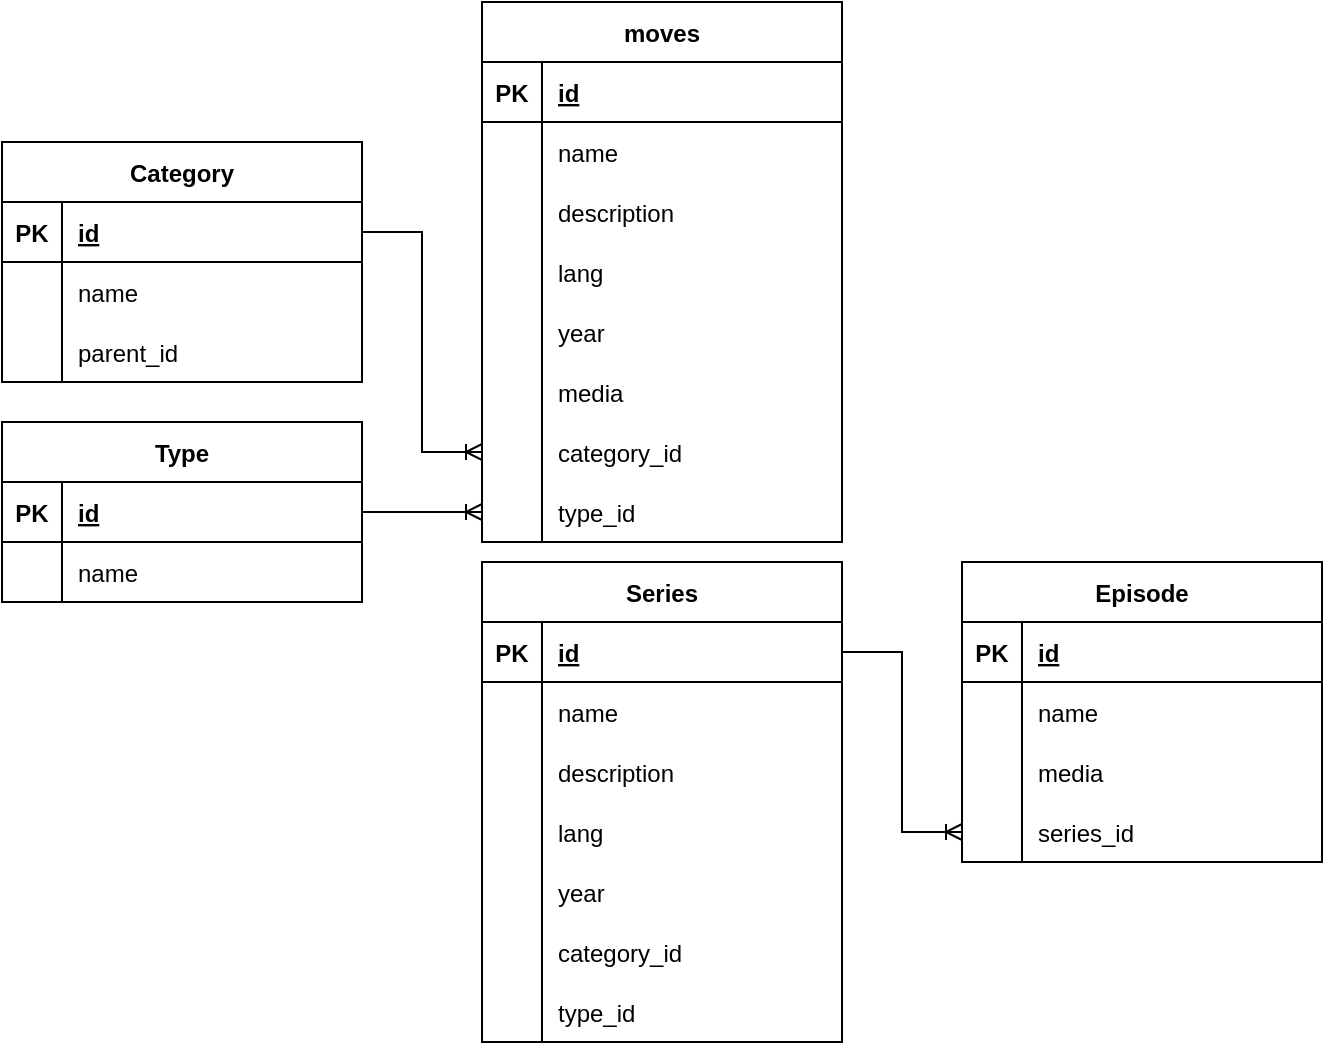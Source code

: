 <mxfile version="20.8.10" type="github">
  <diagram name="Page-1" id="0BNqizTZ5nPdXGqGY8BK">
    <mxGraphModel dx="744" dy="401" grid="1" gridSize="10" guides="1" tooltips="1" connect="1" arrows="1" fold="1" page="1" pageScale="1" pageWidth="850" pageHeight="1100" math="0" shadow="0">
      <root>
        <mxCell id="0" />
        <mxCell id="1" parent="0" />
        <mxCell id="CDr42rlh5qx3BDgRopnY-1" value="moves" style="shape=table;startSize=30;container=1;collapsible=1;childLayout=tableLayout;fixedRows=1;rowLines=0;fontStyle=1;align=center;resizeLast=1;" vertex="1" parent="1">
          <mxGeometry x="360" y="160" width="180" height="270" as="geometry" />
        </mxCell>
        <mxCell id="CDr42rlh5qx3BDgRopnY-2" value="" style="shape=tableRow;horizontal=0;startSize=0;swimlaneHead=0;swimlaneBody=0;fillColor=none;collapsible=0;dropTarget=0;points=[[0,0.5],[1,0.5]];portConstraint=eastwest;top=0;left=0;right=0;bottom=1;" vertex="1" parent="CDr42rlh5qx3BDgRopnY-1">
          <mxGeometry y="30" width="180" height="30" as="geometry" />
        </mxCell>
        <mxCell id="CDr42rlh5qx3BDgRopnY-3" value="PK" style="shape=partialRectangle;connectable=0;fillColor=none;top=0;left=0;bottom=0;right=0;fontStyle=1;overflow=hidden;" vertex="1" parent="CDr42rlh5qx3BDgRopnY-2">
          <mxGeometry width="30" height="30" as="geometry">
            <mxRectangle width="30" height="30" as="alternateBounds" />
          </mxGeometry>
        </mxCell>
        <mxCell id="CDr42rlh5qx3BDgRopnY-4" value="id" style="shape=partialRectangle;connectable=0;fillColor=none;top=0;left=0;bottom=0;right=0;align=left;spacingLeft=6;fontStyle=5;overflow=hidden;" vertex="1" parent="CDr42rlh5qx3BDgRopnY-2">
          <mxGeometry x="30" width="150" height="30" as="geometry">
            <mxRectangle width="150" height="30" as="alternateBounds" />
          </mxGeometry>
        </mxCell>
        <mxCell id="CDr42rlh5qx3BDgRopnY-5" value="" style="shape=tableRow;horizontal=0;startSize=0;swimlaneHead=0;swimlaneBody=0;fillColor=none;collapsible=0;dropTarget=0;points=[[0,0.5],[1,0.5]];portConstraint=eastwest;top=0;left=0;right=0;bottom=0;" vertex="1" parent="CDr42rlh5qx3BDgRopnY-1">
          <mxGeometry y="60" width="180" height="30" as="geometry" />
        </mxCell>
        <mxCell id="CDr42rlh5qx3BDgRopnY-6" value="" style="shape=partialRectangle;connectable=0;fillColor=none;top=0;left=0;bottom=0;right=0;editable=1;overflow=hidden;" vertex="1" parent="CDr42rlh5qx3BDgRopnY-5">
          <mxGeometry width="30" height="30" as="geometry">
            <mxRectangle width="30" height="30" as="alternateBounds" />
          </mxGeometry>
        </mxCell>
        <mxCell id="CDr42rlh5qx3BDgRopnY-7" value="name" style="shape=partialRectangle;connectable=0;fillColor=none;top=0;left=0;bottom=0;right=0;align=left;spacingLeft=6;overflow=hidden;" vertex="1" parent="CDr42rlh5qx3BDgRopnY-5">
          <mxGeometry x="30" width="150" height="30" as="geometry">
            <mxRectangle width="150" height="30" as="alternateBounds" />
          </mxGeometry>
        </mxCell>
        <mxCell id="CDr42rlh5qx3BDgRopnY-8" value="" style="shape=tableRow;horizontal=0;startSize=0;swimlaneHead=0;swimlaneBody=0;fillColor=none;collapsible=0;dropTarget=0;points=[[0,0.5],[1,0.5]];portConstraint=eastwest;top=0;left=0;right=0;bottom=0;" vertex="1" parent="CDr42rlh5qx3BDgRopnY-1">
          <mxGeometry y="90" width="180" height="30" as="geometry" />
        </mxCell>
        <mxCell id="CDr42rlh5qx3BDgRopnY-9" value="" style="shape=partialRectangle;connectable=0;fillColor=none;top=0;left=0;bottom=0;right=0;editable=1;overflow=hidden;" vertex="1" parent="CDr42rlh5qx3BDgRopnY-8">
          <mxGeometry width="30" height="30" as="geometry">
            <mxRectangle width="30" height="30" as="alternateBounds" />
          </mxGeometry>
        </mxCell>
        <mxCell id="CDr42rlh5qx3BDgRopnY-10" value="description" style="shape=partialRectangle;connectable=0;fillColor=none;top=0;left=0;bottom=0;right=0;align=left;spacingLeft=6;overflow=hidden;" vertex="1" parent="CDr42rlh5qx3BDgRopnY-8">
          <mxGeometry x="30" width="150" height="30" as="geometry">
            <mxRectangle width="150" height="30" as="alternateBounds" />
          </mxGeometry>
        </mxCell>
        <mxCell id="CDr42rlh5qx3BDgRopnY-11" value="" style="shape=tableRow;horizontal=0;startSize=0;swimlaneHead=0;swimlaneBody=0;fillColor=none;collapsible=0;dropTarget=0;points=[[0,0.5],[1,0.5]];portConstraint=eastwest;top=0;left=0;right=0;bottom=0;" vertex="1" parent="CDr42rlh5qx3BDgRopnY-1">
          <mxGeometry y="120" width="180" height="30" as="geometry" />
        </mxCell>
        <mxCell id="CDr42rlh5qx3BDgRopnY-12" value="" style="shape=partialRectangle;connectable=0;fillColor=none;top=0;left=0;bottom=0;right=0;editable=1;overflow=hidden;" vertex="1" parent="CDr42rlh5qx3BDgRopnY-11">
          <mxGeometry width="30" height="30" as="geometry">
            <mxRectangle width="30" height="30" as="alternateBounds" />
          </mxGeometry>
        </mxCell>
        <mxCell id="CDr42rlh5qx3BDgRopnY-13" value="lang" style="shape=partialRectangle;connectable=0;fillColor=none;top=0;left=0;bottom=0;right=0;align=left;spacingLeft=6;overflow=hidden;" vertex="1" parent="CDr42rlh5qx3BDgRopnY-11">
          <mxGeometry x="30" width="150" height="30" as="geometry">
            <mxRectangle width="150" height="30" as="alternateBounds" />
          </mxGeometry>
        </mxCell>
        <mxCell id="CDr42rlh5qx3BDgRopnY-37" value="" style="shape=tableRow;horizontal=0;startSize=0;swimlaneHead=0;swimlaneBody=0;fillColor=none;collapsible=0;dropTarget=0;points=[[0,0.5],[1,0.5]];portConstraint=eastwest;top=0;left=0;right=0;bottom=0;" vertex="1" parent="CDr42rlh5qx3BDgRopnY-1">
          <mxGeometry y="150" width="180" height="30" as="geometry" />
        </mxCell>
        <mxCell id="CDr42rlh5qx3BDgRopnY-38" value="" style="shape=partialRectangle;connectable=0;fillColor=none;top=0;left=0;bottom=0;right=0;editable=1;overflow=hidden;" vertex="1" parent="CDr42rlh5qx3BDgRopnY-37">
          <mxGeometry width="30" height="30" as="geometry">
            <mxRectangle width="30" height="30" as="alternateBounds" />
          </mxGeometry>
        </mxCell>
        <mxCell id="CDr42rlh5qx3BDgRopnY-39" value="year" style="shape=partialRectangle;connectable=0;fillColor=none;top=0;left=0;bottom=0;right=0;align=left;spacingLeft=6;overflow=hidden;" vertex="1" parent="CDr42rlh5qx3BDgRopnY-37">
          <mxGeometry x="30" width="150" height="30" as="geometry">
            <mxRectangle width="150" height="30" as="alternateBounds" />
          </mxGeometry>
        </mxCell>
        <mxCell id="CDr42rlh5qx3BDgRopnY-40" value="" style="shape=tableRow;horizontal=0;startSize=0;swimlaneHead=0;swimlaneBody=0;fillColor=none;collapsible=0;dropTarget=0;points=[[0,0.5],[1,0.5]];portConstraint=eastwest;top=0;left=0;right=0;bottom=0;" vertex="1" parent="CDr42rlh5qx3BDgRopnY-1">
          <mxGeometry y="180" width="180" height="30" as="geometry" />
        </mxCell>
        <mxCell id="CDr42rlh5qx3BDgRopnY-41" value="" style="shape=partialRectangle;connectable=0;fillColor=none;top=0;left=0;bottom=0;right=0;editable=1;overflow=hidden;" vertex="1" parent="CDr42rlh5qx3BDgRopnY-40">
          <mxGeometry width="30" height="30" as="geometry">
            <mxRectangle width="30" height="30" as="alternateBounds" />
          </mxGeometry>
        </mxCell>
        <mxCell id="CDr42rlh5qx3BDgRopnY-42" value="media" style="shape=partialRectangle;connectable=0;fillColor=none;top=0;left=0;bottom=0;right=0;align=left;spacingLeft=6;overflow=hidden;" vertex="1" parent="CDr42rlh5qx3BDgRopnY-40">
          <mxGeometry x="30" width="150" height="30" as="geometry">
            <mxRectangle width="150" height="30" as="alternateBounds" />
          </mxGeometry>
        </mxCell>
        <mxCell id="CDr42rlh5qx3BDgRopnY-43" value="" style="shape=tableRow;horizontal=0;startSize=0;swimlaneHead=0;swimlaneBody=0;fillColor=none;collapsible=0;dropTarget=0;points=[[0,0.5],[1,0.5]];portConstraint=eastwest;top=0;left=0;right=0;bottom=0;" vertex="1" parent="CDr42rlh5qx3BDgRopnY-1">
          <mxGeometry y="210" width="180" height="30" as="geometry" />
        </mxCell>
        <mxCell id="CDr42rlh5qx3BDgRopnY-44" value="" style="shape=partialRectangle;connectable=0;fillColor=none;top=0;left=0;bottom=0;right=0;editable=1;overflow=hidden;" vertex="1" parent="CDr42rlh5qx3BDgRopnY-43">
          <mxGeometry width="30" height="30" as="geometry">
            <mxRectangle width="30" height="30" as="alternateBounds" />
          </mxGeometry>
        </mxCell>
        <mxCell id="CDr42rlh5qx3BDgRopnY-45" value="category_id" style="shape=partialRectangle;connectable=0;fillColor=none;top=0;left=0;bottom=0;right=0;align=left;spacingLeft=6;overflow=hidden;" vertex="1" parent="CDr42rlh5qx3BDgRopnY-43">
          <mxGeometry x="30" width="150" height="30" as="geometry">
            <mxRectangle width="150" height="30" as="alternateBounds" />
          </mxGeometry>
        </mxCell>
        <mxCell id="CDr42rlh5qx3BDgRopnY-46" value="" style="shape=tableRow;horizontal=0;startSize=0;swimlaneHead=0;swimlaneBody=0;fillColor=none;collapsible=0;dropTarget=0;points=[[0,0.5],[1,0.5]];portConstraint=eastwest;top=0;left=0;right=0;bottom=0;" vertex="1" parent="CDr42rlh5qx3BDgRopnY-1">
          <mxGeometry y="240" width="180" height="30" as="geometry" />
        </mxCell>
        <mxCell id="CDr42rlh5qx3BDgRopnY-47" value="" style="shape=partialRectangle;connectable=0;fillColor=none;top=0;left=0;bottom=0;right=0;editable=1;overflow=hidden;" vertex="1" parent="CDr42rlh5qx3BDgRopnY-46">
          <mxGeometry width="30" height="30" as="geometry">
            <mxRectangle width="30" height="30" as="alternateBounds" />
          </mxGeometry>
        </mxCell>
        <mxCell id="CDr42rlh5qx3BDgRopnY-48" value="type_id" style="shape=partialRectangle;connectable=0;fillColor=none;top=0;left=0;bottom=0;right=0;align=left;spacingLeft=6;overflow=hidden;" vertex="1" parent="CDr42rlh5qx3BDgRopnY-46">
          <mxGeometry x="30" width="150" height="30" as="geometry">
            <mxRectangle width="150" height="30" as="alternateBounds" />
          </mxGeometry>
        </mxCell>
        <mxCell id="CDr42rlh5qx3BDgRopnY-14" value="Category" style="shape=table;startSize=30;container=1;collapsible=1;childLayout=tableLayout;fixedRows=1;rowLines=0;fontStyle=1;align=center;resizeLast=1;" vertex="1" parent="1">
          <mxGeometry x="120" y="230" width="180" height="120" as="geometry" />
        </mxCell>
        <mxCell id="CDr42rlh5qx3BDgRopnY-15" value="" style="shape=tableRow;horizontal=0;startSize=0;swimlaneHead=0;swimlaneBody=0;fillColor=none;collapsible=0;dropTarget=0;points=[[0,0.5],[1,0.5]];portConstraint=eastwest;top=0;left=0;right=0;bottom=1;" vertex="1" parent="CDr42rlh5qx3BDgRopnY-14">
          <mxGeometry y="30" width="180" height="30" as="geometry" />
        </mxCell>
        <mxCell id="CDr42rlh5qx3BDgRopnY-16" value="PK" style="shape=partialRectangle;connectable=0;fillColor=none;top=0;left=0;bottom=0;right=0;fontStyle=1;overflow=hidden;" vertex="1" parent="CDr42rlh5qx3BDgRopnY-15">
          <mxGeometry width="30" height="30" as="geometry">
            <mxRectangle width="30" height="30" as="alternateBounds" />
          </mxGeometry>
        </mxCell>
        <mxCell id="CDr42rlh5qx3BDgRopnY-17" value="id" style="shape=partialRectangle;connectable=0;fillColor=none;top=0;left=0;bottom=0;right=0;align=left;spacingLeft=6;fontStyle=5;overflow=hidden;" vertex="1" parent="CDr42rlh5qx3BDgRopnY-15">
          <mxGeometry x="30" width="150" height="30" as="geometry">
            <mxRectangle width="150" height="30" as="alternateBounds" />
          </mxGeometry>
        </mxCell>
        <mxCell id="CDr42rlh5qx3BDgRopnY-18" value="" style="shape=tableRow;horizontal=0;startSize=0;swimlaneHead=0;swimlaneBody=0;fillColor=none;collapsible=0;dropTarget=0;points=[[0,0.5],[1,0.5]];portConstraint=eastwest;top=0;left=0;right=0;bottom=0;" vertex="1" parent="CDr42rlh5qx3BDgRopnY-14">
          <mxGeometry y="60" width="180" height="30" as="geometry" />
        </mxCell>
        <mxCell id="CDr42rlh5qx3BDgRopnY-19" value="" style="shape=partialRectangle;connectable=0;fillColor=none;top=0;left=0;bottom=0;right=0;editable=1;overflow=hidden;" vertex="1" parent="CDr42rlh5qx3BDgRopnY-18">
          <mxGeometry width="30" height="30" as="geometry">
            <mxRectangle width="30" height="30" as="alternateBounds" />
          </mxGeometry>
        </mxCell>
        <mxCell id="CDr42rlh5qx3BDgRopnY-20" value="name" style="shape=partialRectangle;connectable=0;fillColor=none;top=0;left=0;bottom=0;right=0;align=left;spacingLeft=6;overflow=hidden;" vertex="1" parent="CDr42rlh5qx3BDgRopnY-18">
          <mxGeometry x="30" width="150" height="30" as="geometry">
            <mxRectangle width="150" height="30" as="alternateBounds" />
          </mxGeometry>
        </mxCell>
        <mxCell id="CDr42rlh5qx3BDgRopnY-21" value="" style="shape=tableRow;horizontal=0;startSize=0;swimlaneHead=0;swimlaneBody=0;fillColor=none;collapsible=0;dropTarget=0;points=[[0,0.5],[1,0.5]];portConstraint=eastwest;top=0;left=0;right=0;bottom=0;" vertex="1" parent="CDr42rlh5qx3BDgRopnY-14">
          <mxGeometry y="90" width="180" height="30" as="geometry" />
        </mxCell>
        <mxCell id="CDr42rlh5qx3BDgRopnY-22" value="" style="shape=partialRectangle;connectable=0;fillColor=none;top=0;left=0;bottom=0;right=0;editable=1;overflow=hidden;" vertex="1" parent="CDr42rlh5qx3BDgRopnY-21">
          <mxGeometry width="30" height="30" as="geometry">
            <mxRectangle width="30" height="30" as="alternateBounds" />
          </mxGeometry>
        </mxCell>
        <mxCell id="CDr42rlh5qx3BDgRopnY-23" value="parent_id" style="shape=partialRectangle;connectable=0;fillColor=none;top=0;left=0;bottom=0;right=0;align=left;spacingLeft=6;overflow=hidden;" vertex="1" parent="CDr42rlh5qx3BDgRopnY-21">
          <mxGeometry x="30" width="150" height="30" as="geometry">
            <mxRectangle width="150" height="30" as="alternateBounds" />
          </mxGeometry>
        </mxCell>
        <mxCell id="CDr42rlh5qx3BDgRopnY-27" value="Type" style="shape=table;startSize=30;container=1;collapsible=1;childLayout=tableLayout;fixedRows=1;rowLines=0;fontStyle=1;align=center;resizeLast=1;" vertex="1" parent="1">
          <mxGeometry x="120" y="370" width="180" height="90" as="geometry" />
        </mxCell>
        <mxCell id="CDr42rlh5qx3BDgRopnY-28" value="" style="shape=tableRow;horizontal=0;startSize=0;swimlaneHead=0;swimlaneBody=0;fillColor=none;collapsible=0;dropTarget=0;points=[[0,0.5],[1,0.5]];portConstraint=eastwest;top=0;left=0;right=0;bottom=1;" vertex="1" parent="CDr42rlh5qx3BDgRopnY-27">
          <mxGeometry y="30" width="180" height="30" as="geometry" />
        </mxCell>
        <mxCell id="CDr42rlh5qx3BDgRopnY-29" value="PK" style="shape=partialRectangle;connectable=0;fillColor=none;top=0;left=0;bottom=0;right=0;fontStyle=1;overflow=hidden;" vertex="1" parent="CDr42rlh5qx3BDgRopnY-28">
          <mxGeometry width="30" height="30" as="geometry">
            <mxRectangle width="30" height="30" as="alternateBounds" />
          </mxGeometry>
        </mxCell>
        <mxCell id="CDr42rlh5qx3BDgRopnY-30" value="id" style="shape=partialRectangle;connectable=0;fillColor=none;top=0;left=0;bottom=0;right=0;align=left;spacingLeft=6;fontStyle=5;overflow=hidden;" vertex="1" parent="CDr42rlh5qx3BDgRopnY-28">
          <mxGeometry x="30" width="150" height="30" as="geometry">
            <mxRectangle width="150" height="30" as="alternateBounds" />
          </mxGeometry>
        </mxCell>
        <mxCell id="CDr42rlh5qx3BDgRopnY-31" value="" style="shape=tableRow;horizontal=0;startSize=0;swimlaneHead=0;swimlaneBody=0;fillColor=none;collapsible=0;dropTarget=0;points=[[0,0.5],[1,0.5]];portConstraint=eastwest;top=0;left=0;right=0;bottom=0;" vertex="1" parent="CDr42rlh5qx3BDgRopnY-27">
          <mxGeometry y="60" width="180" height="30" as="geometry" />
        </mxCell>
        <mxCell id="CDr42rlh5qx3BDgRopnY-32" value="" style="shape=partialRectangle;connectable=0;fillColor=none;top=0;left=0;bottom=0;right=0;editable=1;overflow=hidden;" vertex="1" parent="CDr42rlh5qx3BDgRopnY-31">
          <mxGeometry width="30" height="30" as="geometry">
            <mxRectangle width="30" height="30" as="alternateBounds" />
          </mxGeometry>
        </mxCell>
        <mxCell id="CDr42rlh5qx3BDgRopnY-33" value="name" style="shape=partialRectangle;connectable=0;fillColor=none;top=0;left=0;bottom=0;right=0;align=left;spacingLeft=6;overflow=hidden;" vertex="1" parent="CDr42rlh5qx3BDgRopnY-31">
          <mxGeometry x="30" width="150" height="30" as="geometry">
            <mxRectangle width="150" height="30" as="alternateBounds" />
          </mxGeometry>
        </mxCell>
        <mxCell id="CDr42rlh5qx3BDgRopnY-49" value="" style="edgeStyle=entityRelationEdgeStyle;fontSize=12;html=1;endArrow=ERoneToMany;rounded=0;exitX=1;exitY=0.5;exitDx=0;exitDy=0;entryX=0;entryY=0.5;entryDx=0;entryDy=0;" edge="1" parent="1" source="CDr42rlh5qx3BDgRopnY-28" target="CDr42rlh5qx3BDgRopnY-46">
          <mxGeometry width="100" height="100" relative="1" as="geometry">
            <mxPoint x="300" y="400" as="sourcePoint" />
            <mxPoint x="400" y="300" as="targetPoint" />
          </mxGeometry>
        </mxCell>
        <mxCell id="CDr42rlh5qx3BDgRopnY-50" value="" style="edgeStyle=entityRelationEdgeStyle;fontSize=12;html=1;endArrow=ERoneToMany;rounded=0;exitX=1;exitY=0.5;exitDx=0;exitDy=0;entryX=0;entryY=0.5;entryDx=0;entryDy=0;" edge="1" parent="1" source="CDr42rlh5qx3BDgRopnY-15" target="CDr42rlh5qx3BDgRopnY-43">
          <mxGeometry width="100" height="100" relative="1" as="geometry">
            <mxPoint x="310.0" y="395" as="sourcePoint" />
            <mxPoint x="370" y="425" as="targetPoint" />
          </mxGeometry>
        </mxCell>
        <mxCell id="CDr42rlh5qx3BDgRopnY-51" value="Series" style="shape=table;startSize=30;container=1;collapsible=1;childLayout=tableLayout;fixedRows=1;rowLines=0;fontStyle=1;align=center;resizeLast=1;" vertex="1" parent="1">
          <mxGeometry x="360" y="440" width="180" height="240" as="geometry" />
        </mxCell>
        <mxCell id="CDr42rlh5qx3BDgRopnY-52" value="" style="shape=tableRow;horizontal=0;startSize=0;swimlaneHead=0;swimlaneBody=0;fillColor=none;collapsible=0;dropTarget=0;points=[[0,0.5],[1,0.5]];portConstraint=eastwest;top=0;left=0;right=0;bottom=1;" vertex="1" parent="CDr42rlh5qx3BDgRopnY-51">
          <mxGeometry y="30" width="180" height="30" as="geometry" />
        </mxCell>
        <mxCell id="CDr42rlh5qx3BDgRopnY-53" value="PK" style="shape=partialRectangle;connectable=0;fillColor=none;top=0;left=0;bottom=0;right=0;fontStyle=1;overflow=hidden;" vertex="1" parent="CDr42rlh5qx3BDgRopnY-52">
          <mxGeometry width="30" height="30" as="geometry">
            <mxRectangle width="30" height="30" as="alternateBounds" />
          </mxGeometry>
        </mxCell>
        <mxCell id="CDr42rlh5qx3BDgRopnY-54" value="id" style="shape=partialRectangle;connectable=0;fillColor=none;top=0;left=0;bottom=0;right=0;align=left;spacingLeft=6;fontStyle=5;overflow=hidden;" vertex="1" parent="CDr42rlh5qx3BDgRopnY-52">
          <mxGeometry x="30" width="150" height="30" as="geometry">
            <mxRectangle width="150" height="30" as="alternateBounds" />
          </mxGeometry>
        </mxCell>
        <mxCell id="CDr42rlh5qx3BDgRopnY-55" value="" style="shape=tableRow;horizontal=0;startSize=0;swimlaneHead=0;swimlaneBody=0;fillColor=none;collapsible=0;dropTarget=0;points=[[0,0.5],[1,0.5]];portConstraint=eastwest;top=0;left=0;right=0;bottom=0;" vertex="1" parent="CDr42rlh5qx3BDgRopnY-51">
          <mxGeometry y="60" width="180" height="30" as="geometry" />
        </mxCell>
        <mxCell id="CDr42rlh5qx3BDgRopnY-56" value="" style="shape=partialRectangle;connectable=0;fillColor=none;top=0;left=0;bottom=0;right=0;editable=1;overflow=hidden;" vertex="1" parent="CDr42rlh5qx3BDgRopnY-55">
          <mxGeometry width="30" height="30" as="geometry">
            <mxRectangle width="30" height="30" as="alternateBounds" />
          </mxGeometry>
        </mxCell>
        <mxCell id="CDr42rlh5qx3BDgRopnY-57" value="name" style="shape=partialRectangle;connectable=0;fillColor=none;top=0;left=0;bottom=0;right=0;align=left;spacingLeft=6;overflow=hidden;" vertex="1" parent="CDr42rlh5qx3BDgRopnY-55">
          <mxGeometry x="30" width="150" height="30" as="geometry">
            <mxRectangle width="150" height="30" as="alternateBounds" />
          </mxGeometry>
        </mxCell>
        <mxCell id="CDr42rlh5qx3BDgRopnY-58" value="" style="shape=tableRow;horizontal=0;startSize=0;swimlaneHead=0;swimlaneBody=0;fillColor=none;collapsible=0;dropTarget=0;points=[[0,0.5],[1,0.5]];portConstraint=eastwest;top=0;left=0;right=0;bottom=0;" vertex="1" parent="CDr42rlh5qx3BDgRopnY-51">
          <mxGeometry y="90" width="180" height="30" as="geometry" />
        </mxCell>
        <mxCell id="CDr42rlh5qx3BDgRopnY-59" value="" style="shape=partialRectangle;connectable=0;fillColor=none;top=0;left=0;bottom=0;right=0;editable=1;overflow=hidden;" vertex="1" parent="CDr42rlh5qx3BDgRopnY-58">
          <mxGeometry width="30" height="30" as="geometry">
            <mxRectangle width="30" height="30" as="alternateBounds" />
          </mxGeometry>
        </mxCell>
        <mxCell id="CDr42rlh5qx3BDgRopnY-60" value="description" style="shape=partialRectangle;connectable=0;fillColor=none;top=0;left=0;bottom=0;right=0;align=left;spacingLeft=6;overflow=hidden;" vertex="1" parent="CDr42rlh5qx3BDgRopnY-58">
          <mxGeometry x="30" width="150" height="30" as="geometry">
            <mxRectangle width="150" height="30" as="alternateBounds" />
          </mxGeometry>
        </mxCell>
        <mxCell id="CDr42rlh5qx3BDgRopnY-61" value="" style="shape=tableRow;horizontal=0;startSize=0;swimlaneHead=0;swimlaneBody=0;fillColor=none;collapsible=0;dropTarget=0;points=[[0,0.5],[1,0.5]];portConstraint=eastwest;top=0;left=0;right=0;bottom=0;" vertex="1" parent="CDr42rlh5qx3BDgRopnY-51">
          <mxGeometry y="120" width="180" height="30" as="geometry" />
        </mxCell>
        <mxCell id="CDr42rlh5qx3BDgRopnY-62" value="" style="shape=partialRectangle;connectable=0;fillColor=none;top=0;left=0;bottom=0;right=0;editable=1;overflow=hidden;" vertex="1" parent="CDr42rlh5qx3BDgRopnY-61">
          <mxGeometry width="30" height="30" as="geometry">
            <mxRectangle width="30" height="30" as="alternateBounds" />
          </mxGeometry>
        </mxCell>
        <mxCell id="CDr42rlh5qx3BDgRopnY-63" value="lang" style="shape=partialRectangle;connectable=0;fillColor=none;top=0;left=0;bottom=0;right=0;align=left;spacingLeft=6;overflow=hidden;" vertex="1" parent="CDr42rlh5qx3BDgRopnY-61">
          <mxGeometry x="30" width="150" height="30" as="geometry">
            <mxRectangle width="150" height="30" as="alternateBounds" />
          </mxGeometry>
        </mxCell>
        <mxCell id="CDr42rlh5qx3BDgRopnY-64" value="" style="shape=tableRow;horizontal=0;startSize=0;swimlaneHead=0;swimlaneBody=0;fillColor=none;collapsible=0;dropTarget=0;points=[[0,0.5],[1,0.5]];portConstraint=eastwest;top=0;left=0;right=0;bottom=0;" vertex="1" parent="CDr42rlh5qx3BDgRopnY-51">
          <mxGeometry y="150" width="180" height="30" as="geometry" />
        </mxCell>
        <mxCell id="CDr42rlh5qx3BDgRopnY-65" value="" style="shape=partialRectangle;connectable=0;fillColor=none;top=0;left=0;bottom=0;right=0;editable=1;overflow=hidden;" vertex="1" parent="CDr42rlh5qx3BDgRopnY-64">
          <mxGeometry width="30" height="30" as="geometry">
            <mxRectangle width="30" height="30" as="alternateBounds" />
          </mxGeometry>
        </mxCell>
        <mxCell id="CDr42rlh5qx3BDgRopnY-66" value="year" style="shape=partialRectangle;connectable=0;fillColor=none;top=0;left=0;bottom=0;right=0;align=left;spacingLeft=6;overflow=hidden;" vertex="1" parent="CDr42rlh5qx3BDgRopnY-64">
          <mxGeometry x="30" width="150" height="30" as="geometry">
            <mxRectangle width="150" height="30" as="alternateBounds" />
          </mxGeometry>
        </mxCell>
        <mxCell id="CDr42rlh5qx3BDgRopnY-70" value="" style="shape=tableRow;horizontal=0;startSize=0;swimlaneHead=0;swimlaneBody=0;fillColor=none;collapsible=0;dropTarget=0;points=[[0,0.5],[1,0.5]];portConstraint=eastwest;top=0;left=0;right=0;bottom=0;" vertex="1" parent="CDr42rlh5qx3BDgRopnY-51">
          <mxGeometry y="180" width="180" height="30" as="geometry" />
        </mxCell>
        <mxCell id="CDr42rlh5qx3BDgRopnY-71" value="" style="shape=partialRectangle;connectable=0;fillColor=none;top=0;left=0;bottom=0;right=0;editable=1;overflow=hidden;" vertex="1" parent="CDr42rlh5qx3BDgRopnY-70">
          <mxGeometry width="30" height="30" as="geometry">
            <mxRectangle width="30" height="30" as="alternateBounds" />
          </mxGeometry>
        </mxCell>
        <mxCell id="CDr42rlh5qx3BDgRopnY-72" value="category_id" style="shape=partialRectangle;connectable=0;fillColor=none;top=0;left=0;bottom=0;right=0;align=left;spacingLeft=6;overflow=hidden;" vertex="1" parent="CDr42rlh5qx3BDgRopnY-70">
          <mxGeometry x="30" width="150" height="30" as="geometry">
            <mxRectangle width="150" height="30" as="alternateBounds" />
          </mxGeometry>
        </mxCell>
        <mxCell id="CDr42rlh5qx3BDgRopnY-73" value="" style="shape=tableRow;horizontal=0;startSize=0;swimlaneHead=0;swimlaneBody=0;fillColor=none;collapsible=0;dropTarget=0;points=[[0,0.5],[1,0.5]];portConstraint=eastwest;top=0;left=0;right=0;bottom=0;" vertex="1" parent="CDr42rlh5qx3BDgRopnY-51">
          <mxGeometry y="210" width="180" height="30" as="geometry" />
        </mxCell>
        <mxCell id="CDr42rlh5qx3BDgRopnY-74" value="" style="shape=partialRectangle;connectable=0;fillColor=none;top=0;left=0;bottom=0;right=0;editable=1;overflow=hidden;" vertex="1" parent="CDr42rlh5qx3BDgRopnY-73">
          <mxGeometry width="30" height="30" as="geometry">
            <mxRectangle width="30" height="30" as="alternateBounds" />
          </mxGeometry>
        </mxCell>
        <mxCell id="CDr42rlh5qx3BDgRopnY-75" value="type_id" style="shape=partialRectangle;connectable=0;fillColor=none;top=0;left=0;bottom=0;right=0;align=left;spacingLeft=6;overflow=hidden;" vertex="1" parent="CDr42rlh5qx3BDgRopnY-73">
          <mxGeometry x="30" width="150" height="30" as="geometry">
            <mxRectangle width="150" height="30" as="alternateBounds" />
          </mxGeometry>
        </mxCell>
        <mxCell id="CDr42rlh5qx3BDgRopnY-76" value="Episode" style="shape=table;startSize=30;container=1;collapsible=1;childLayout=tableLayout;fixedRows=1;rowLines=0;fontStyle=1;align=center;resizeLast=1;" vertex="1" parent="1">
          <mxGeometry x="600" y="440" width="180" height="150" as="geometry" />
        </mxCell>
        <mxCell id="CDr42rlh5qx3BDgRopnY-77" value="" style="shape=tableRow;horizontal=0;startSize=0;swimlaneHead=0;swimlaneBody=0;fillColor=none;collapsible=0;dropTarget=0;points=[[0,0.5],[1,0.5]];portConstraint=eastwest;top=0;left=0;right=0;bottom=1;" vertex="1" parent="CDr42rlh5qx3BDgRopnY-76">
          <mxGeometry y="30" width="180" height="30" as="geometry" />
        </mxCell>
        <mxCell id="CDr42rlh5qx3BDgRopnY-78" value="PK" style="shape=partialRectangle;connectable=0;fillColor=none;top=0;left=0;bottom=0;right=0;fontStyle=1;overflow=hidden;" vertex="1" parent="CDr42rlh5qx3BDgRopnY-77">
          <mxGeometry width="30" height="30" as="geometry">
            <mxRectangle width="30" height="30" as="alternateBounds" />
          </mxGeometry>
        </mxCell>
        <mxCell id="CDr42rlh5qx3BDgRopnY-79" value="id" style="shape=partialRectangle;connectable=0;fillColor=none;top=0;left=0;bottom=0;right=0;align=left;spacingLeft=6;fontStyle=5;overflow=hidden;" vertex="1" parent="CDr42rlh5qx3BDgRopnY-77">
          <mxGeometry x="30" width="150" height="30" as="geometry">
            <mxRectangle width="150" height="30" as="alternateBounds" />
          </mxGeometry>
        </mxCell>
        <mxCell id="CDr42rlh5qx3BDgRopnY-80" value="" style="shape=tableRow;horizontal=0;startSize=0;swimlaneHead=0;swimlaneBody=0;fillColor=none;collapsible=0;dropTarget=0;points=[[0,0.5],[1,0.5]];portConstraint=eastwest;top=0;left=0;right=0;bottom=0;" vertex="1" parent="CDr42rlh5qx3BDgRopnY-76">
          <mxGeometry y="60" width="180" height="30" as="geometry" />
        </mxCell>
        <mxCell id="CDr42rlh5qx3BDgRopnY-81" value="" style="shape=partialRectangle;connectable=0;fillColor=none;top=0;left=0;bottom=0;right=0;editable=1;overflow=hidden;" vertex="1" parent="CDr42rlh5qx3BDgRopnY-80">
          <mxGeometry width="30" height="30" as="geometry">
            <mxRectangle width="30" height="30" as="alternateBounds" />
          </mxGeometry>
        </mxCell>
        <mxCell id="CDr42rlh5qx3BDgRopnY-82" value="name" style="shape=partialRectangle;connectable=0;fillColor=none;top=0;left=0;bottom=0;right=0;align=left;spacingLeft=6;overflow=hidden;" vertex="1" parent="CDr42rlh5qx3BDgRopnY-80">
          <mxGeometry x="30" width="150" height="30" as="geometry">
            <mxRectangle width="150" height="30" as="alternateBounds" />
          </mxGeometry>
        </mxCell>
        <mxCell id="CDr42rlh5qx3BDgRopnY-95" value="" style="shape=tableRow;horizontal=0;startSize=0;swimlaneHead=0;swimlaneBody=0;fillColor=none;collapsible=0;dropTarget=0;points=[[0,0.5],[1,0.5]];portConstraint=eastwest;top=0;left=0;right=0;bottom=0;" vertex="1" parent="CDr42rlh5qx3BDgRopnY-76">
          <mxGeometry y="90" width="180" height="30" as="geometry" />
        </mxCell>
        <mxCell id="CDr42rlh5qx3BDgRopnY-96" value="" style="shape=partialRectangle;connectable=0;fillColor=none;top=0;left=0;bottom=0;right=0;editable=1;overflow=hidden;" vertex="1" parent="CDr42rlh5qx3BDgRopnY-95">
          <mxGeometry width="30" height="30" as="geometry">
            <mxRectangle width="30" height="30" as="alternateBounds" />
          </mxGeometry>
        </mxCell>
        <mxCell id="CDr42rlh5qx3BDgRopnY-97" value="media" style="shape=partialRectangle;connectable=0;fillColor=none;top=0;left=0;bottom=0;right=0;align=left;spacingLeft=6;overflow=hidden;" vertex="1" parent="CDr42rlh5qx3BDgRopnY-95">
          <mxGeometry x="30" width="150" height="30" as="geometry">
            <mxRectangle width="150" height="30" as="alternateBounds" />
          </mxGeometry>
        </mxCell>
        <mxCell id="CDr42rlh5qx3BDgRopnY-98" value="" style="shape=tableRow;horizontal=0;startSize=0;swimlaneHead=0;swimlaneBody=0;fillColor=none;collapsible=0;dropTarget=0;points=[[0,0.5],[1,0.5]];portConstraint=eastwest;top=0;left=0;right=0;bottom=0;" vertex="1" parent="CDr42rlh5qx3BDgRopnY-76">
          <mxGeometry y="120" width="180" height="30" as="geometry" />
        </mxCell>
        <mxCell id="CDr42rlh5qx3BDgRopnY-99" value="" style="shape=partialRectangle;connectable=0;fillColor=none;top=0;left=0;bottom=0;right=0;editable=1;overflow=hidden;" vertex="1" parent="CDr42rlh5qx3BDgRopnY-98">
          <mxGeometry width="30" height="30" as="geometry">
            <mxRectangle width="30" height="30" as="alternateBounds" />
          </mxGeometry>
        </mxCell>
        <mxCell id="CDr42rlh5qx3BDgRopnY-100" value="series_id" style="shape=partialRectangle;connectable=0;fillColor=none;top=0;left=0;bottom=0;right=0;align=left;spacingLeft=6;overflow=hidden;" vertex="1" parent="CDr42rlh5qx3BDgRopnY-98">
          <mxGeometry x="30" width="150" height="30" as="geometry">
            <mxRectangle width="150" height="30" as="alternateBounds" />
          </mxGeometry>
        </mxCell>
        <mxCell id="CDr42rlh5qx3BDgRopnY-102" value="" style="edgeStyle=entityRelationEdgeStyle;fontSize=12;html=1;endArrow=ERoneToMany;rounded=0;exitX=1;exitY=0.5;exitDx=0;exitDy=0;" edge="1" parent="1" source="CDr42rlh5qx3BDgRopnY-52" target="CDr42rlh5qx3BDgRopnY-98">
          <mxGeometry width="100" height="100" relative="1" as="geometry">
            <mxPoint x="420" y="530" as="sourcePoint" />
            <mxPoint x="520" y="430" as="targetPoint" />
          </mxGeometry>
        </mxCell>
      </root>
    </mxGraphModel>
  </diagram>
</mxfile>
